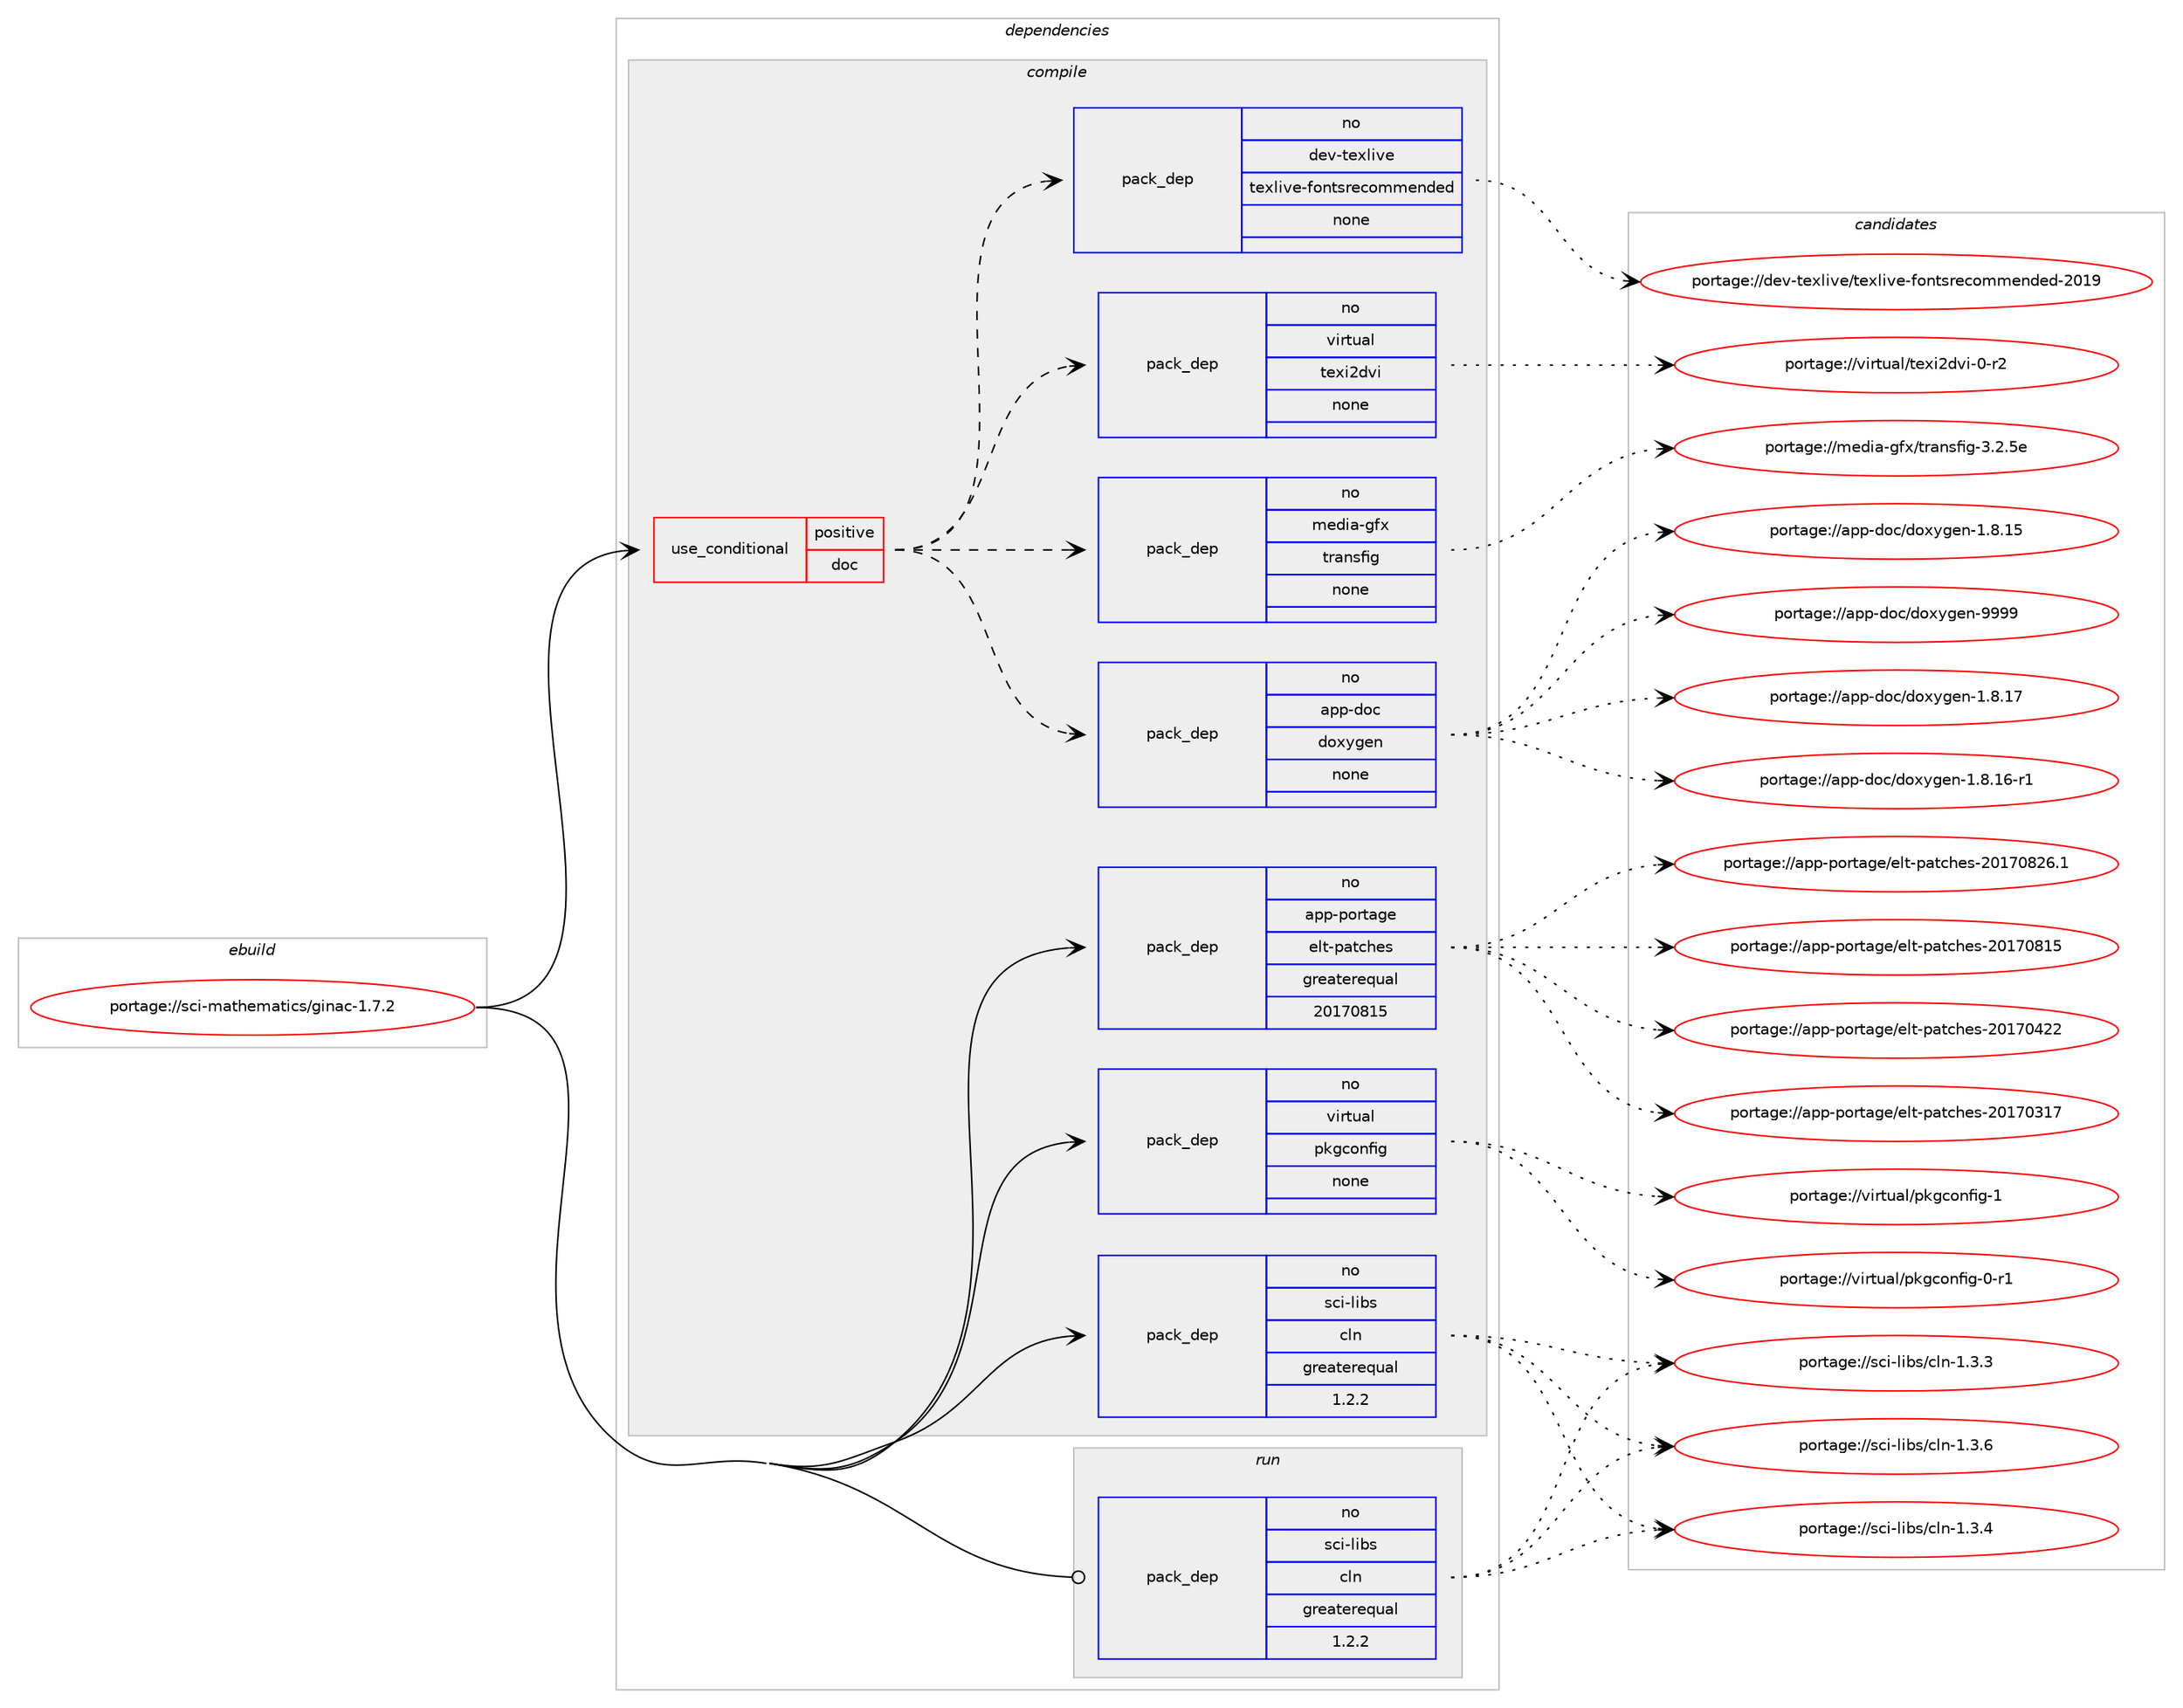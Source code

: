 digraph prolog {

# *************
# Graph options
# *************

newrank=true;
concentrate=true;
compound=true;
graph [rankdir=LR,fontname=Helvetica,fontsize=10,ranksep=1.5];#, ranksep=2.5, nodesep=0.2];
edge  [arrowhead=vee];
node  [fontname=Helvetica,fontsize=10];

# **********
# The ebuild
# **********

subgraph cluster_leftcol {
color=gray;
rank=same;
label=<<i>ebuild</i>>;
id [label="portage://sci-mathematics/ginac-1.7.2", color=red, width=4, href="../sci-mathematics/ginac-1.7.2.svg"];
}

# ****************
# The dependencies
# ****************

subgraph cluster_midcol {
color=gray;
label=<<i>dependencies</i>>;
subgraph cluster_compile {
fillcolor="#eeeeee";
style=filled;
label=<<i>compile</i>>;
subgraph cond9598 {
dependency46620 [label=<<TABLE BORDER="0" CELLBORDER="1" CELLSPACING="0" CELLPADDING="4"><TR><TD ROWSPAN="3" CELLPADDING="10">use_conditional</TD></TR><TR><TD>positive</TD></TR><TR><TD>doc</TD></TR></TABLE>>, shape=none, color=red];
subgraph pack35998 {
dependency46621 [label=<<TABLE BORDER="0" CELLBORDER="1" CELLSPACING="0" CELLPADDING="4" WIDTH="220"><TR><TD ROWSPAN="6" CELLPADDING="30">pack_dep</TD></TR><TR><TD WIDTH="110">no</TD></TR><TR><TD>app-doc</TD></TR><TR><TD>doxygen</TD></TR><TR><TD>none</TD></TR><TR><TD></TD></TR></TABLE>>, shape=none, color=blue];
}
dependency46620:e -> dependency46621:w [weight=20,style="dashed",arrowhead="vee"];
subgraph pack35999 {
dependency46622 [label=<<TABLE BORDER="0" CELLBORDER="1" CELLSPACING="0" CELLPADDING="4" WIDTH="220"><TR><TD ROWSPAN="6" CELLPADDING="30">pack_dep</TD></TR><TR><TD WIDTH="110">no</TD></TR><TR><TD>media-gfx</TD></TR><TR><TD>transfig</TD></TR><TR><TD>none</TD></TR><TR><TD></TD></TR></TABLE>>, shape=none, color=blue];
}
dependency46620:e -> dependency46622:w [weight=20,style="dashed",arrowhead="vee"];
subgraph pack36000 {
dependency46623 [label=<<TABLE BORDER="0" CELLBORDER="1" CELLSPACING="0" CELLPADDING="4" WIDTH="220"><TR><TD ROWSPAN="6" CELLPADDING="30">pack_dep</TD></TR><TR><TD WIDTH="110">no</TD></TR><TR><TD>virtual</TD></TR><TR><TD>texi2dvi</TD></TR><TR><TD>none</TD></TR><TR><TD></TD></TR></TABLE>>, shape=none, color=blue];
}
dependency46620:e -> dependency46623:w [weight=20,style="dashed",arrowhead="vee"];
subgraph pack36001 {
dependency46624 [label=<<TABLE BORDER="0" CELLBORDER="1" CELLSPACING="0" CELLPADDING="4" WIDTH="220"><TR><TD ROWSPAN="6" CELLPADDING="30">pack_dep</TD></TR><TR><TD WIDTH="110">no</TD></TR><TR><TD>dev-texlive</TD></TR><TR><TD>texlive-fontsrecommended</TD></TR><TR><TD>none</TD></TR><TR><TD></TD></TR></TABLE>>, shape=none, color=blue];
}
dependency46620:e -> dependency46624:w [weight=20,style="dashed",arrowhead="vee"];
}
id:e -> dependency46620:w [weight=20,style="solid",arrowhead="vee"];
subgraph pack36002 {
dependency46625 [label=<<TABLE BORDER="0" CELLBORDER="1" CELLSPACING="0" CELLPADDING="4" WIDTH="220"><TR><TD ROWSPAN="6" CELLPADDING="30">pack_dep</TD></TR><TR><TD WIDTH="110">no</TD></TR><TR><TD>app-portage</TD></TR><TR><TD>elt-patches</TD></TR><TR><TD>greaterequal</TD></TR><TR><TD>20170815</TD></TR></TABLE>>, shape=none, color=blue];
}
id:e -> dependency46625:w [weight=20,style="solid",arrowhead="vee"];
subgraph pack36003 {
dependency46626 [label=<<TABLE BORDER="0" CELLBORDER="1" CELLSPACING="0" CELLPADDING="4" WIDTH="220"><TR><TD ROWSPAN="6" CELLPADDING="30">pack_dep</TD></TR><TR><TD WIDTH="110">no</TD></TR><TR><TD>sci-libs</TD></TR><TR><TD>cln</TD></TR><TR><TD>greaterequal</TD></TR><TR><TD>1.2.2</TD></TR></TABLE>>, shape=none, color=blue];
}
id:e -> dependency46626:w [weight=20,style="solid",arrowhead="vee"];
subgraph pack36004 {
dependency46627 [label=<<TABLE BORDER="0" CELLBORDER="1" CELLSPACING="0" CELLPADDING="4" WIDTH="220"><TR><TD ROWSPAN="6" CELLPADDING="30">pack_dep</TD></TR><TR><TD WIDTH="110">no</TD></TR><TR><TD>virtual</TD></TR><TR><TD>pkgconfig</TD></TR><TR><TD>none</TD></TR><TR><TD></TD></TR></TABLE>>, shape=none, color=blue];
}
id:e -> dependency46627:w [weight=20,style="solid",arrowhead="vee"];
}
subgraph cluster_compileandrun {
fillcolor="#eeeeee";
style=filled;
label=<<i>compile and run</i>>;
}
subgraph cluster_run {
fillcolor="#eeeeee";
style=filled;
label=<<i>run</i>>;
subgraph pack36005 {
dependency46628 [label=<<TABLE BORDER="0" CELLBORDER="1" CELLSPACING="0" CELLPADDING="4" WIDTH="220"><TR><TD ROWSPAN="6" CELLPADDING="30">pack_dep</TD></TR><TR><TD WIDTH="110">no</TD></TR><TR><TD>sci-libs</TD></TR><TR><TD>cln</TD></TR><TR><TD>greaterequal</TD></TR><TR><TD>1.2.2</TD></TR></TABLE>>, shape=none, color=blue];
}
id:e -> dependency46628:w [weight=20,style="solid",arrowhead="odot"];
}
}

# **************
# The candidates
# **************

subgraph cluster_choices {
rank=same;
color=gray;
label=<<i>candidates</i>>;

subgraph choice35998 {
color=black;
nodesep=1;
choice971121124510011199471001111201211031011104557575757 [label="portage://app-doc/doxygen-9999", color=red, width=4,href="../app-doc/doxygen-9999.svg"];
choice9711211245100111994710011112012110310111045494656464955 [label="portage://app-doc/doxygen-1.8.17", color=red, width=4,href="../app-doc/doxygen-1.8.17.svg"];
choice97112112451001119947100111120121103101110454946564649544511449 [label="portage://app-doc/doxygen-1.8.16-r1", color=red, width=4,href="../app-doc/doxygen-1.8.16-r1.svg"];
choice9711211245100111994710011112012110310111045494656464953 [label="portage://app-doc/doxygen-1.8.15", color=red, width=4,href="../app-doc/doxygen-1.8.15.svg"];
dependency46621:e -> choice971121124510011199471001111201211031011104557575757:w [style=dotted,weight="100"];
dependency46621:e -> choice9711211245100111994710011112012110310111045494656464955:w [style=dotted,weight="100"];
dependency46621:e -> choice97112112451001119947100111120121103101110454946564649544511449:w [style=dotted,weight="100"];
dependency46621:e -> choice9711211245100111994710011112012110310111045494656464953:w [style=dotted,weight="100"];
}
subgraph choice35999 {
color=black;
nodesep=1;
choice10910110010597451031021204711611497110115102105103455146504653101 [label="portage://media-gfx/transfig-3.2.5e", color=red, width=4,href="../media-gfx/transfig-3.2.5e.svg"];
dependency46622:e -> choice10910110010597451031021204711611497110115102105103455146504653101:w [style=dotted,weight="100"];
}
subgraph choice36000 {
color=black;
nodesep=1;
choice11810511411611797108471161011201055010011810545484511450 [label="portage://virtual/texi2dvi-0-r2", color=red, width=4,href="../virtual/texi2dvi-0-r2.svg"];
dependency46623:e -> choice11810511411611797108471161011201055010011810545484511450:w [style=dotted,weight="100"];
}
subgraph choice36001 {
color=black;
nodesep=1;
choice100101118451161011201081051181014711610112010810511810145102111110116115114101991111091091011101001011004550484957 [label="portage://dev-texlive/texlive-fontsrecommended-2019", color=red, width=4,href="../dev-texlive/texlive-fontsrecommended-2019.svg"];
dependency46624:e -> choice100101118451161011201081051181014711610112010810511810145102111110116115114101991111091091011101001011004550484957:w [style=dotted,weight="100"];
}
subgraph choice36002 {
color=black;
nodesep=1;
choice971121124511211111411697103101471011081164511297116991041011154550484955485650544649 [label="portage://app-portage/elt-patches-20170826.1", color=red, width=4,href="../app-portage/elt-patches-20170826.1.svg"];
choice97112112451121111141169710310147101108116451129711699104101115455048495548564953 [label="portage://app-portage/elt-patches-20170815", color=red, width=4,href="../app-portage/elt-patches-20170815.svg"];
choice97112112451121111141169710310147101108116451129711699104101115455048495548525050 [label="portage://app-portage/elt-patches-20170422", color=red, width=4,href="../app-portage/elt-patches-20170422.svg"];
choice97112112451121111141169710310147101108116451129711699104101115455048495548514955 [label="portage://app-portage/elt-patches-20170317", color=red, width=4,href="../app-portage/elt-patches-20170317.svg"];
dependency46625:e -> choice971121124511211111411697103101471011081164511297116991041011154550484955485650544649:w [style=dotted,weight="100"];
dependency46625:e -> choice97112112451121111141169710310147101108116451129711699104101115455048495548564953:w [style=dotted,weight="100"];
dependency46625:e -> choice97112112451121111141169710310147101108116451129711699104101115455048495548525050:w [style=dotted,weight="100"];
dependency46625:e -> choice97112112451121111141169710310147101108116451129711699104101115455048495548514955:w [style=dotted,weight="100"];
}
subgraph choice36003 {
color=black;
nodesep=1;
choice1159910545108105981154799108110454946514654 [label="portage://sci-libs/cln-1.3.6", color=red, width=4,href="../sci-libs/cln-1.3.6.svg"];
choice1159910545108105981154799108110454946514652 [label="portage://sci-libs/cln-1.3.4", color=red, width=4,href="../sci-libs/cln-1.3.4.svg"];
choice1159910545108105981154799108110454946514651 [label="portage://sci-libs/cln-1.3.3", color=red, width=4,href="../sci-libs/cln-1.3.3.svg"];
dependency46626:e -> choice1159910545108105981154799108110454946514654:w [style=dotted,weight="100"];
dependency46626:e -> choice1159910545108105981154799108110454946514652:w [style=dotted,weight="100"];
dependency46626:e -> choice1159910545108105981154799108110454946514651:w [style=dotted,weight="100"];
}
subgraph choice36004 {
color=black;
nodesep=1;
choice1181051141161179710847112107103991111101021051034549 [label="portage://virtual/pkgconfig-1", color=red, width=4,href="../virtual/pkgconfig-1.svg"];
choice11810511411611797108471121071039911111010210510345484511449 [label="portage://virtual/pkgconfig-0-r1", color=red, width=4,href="../virtual/pkgconfig-0-r1.svg"];
dependency46627:e -> choice1181051141161179710847112107103991111101021051034549:w [style=dotted,weight="100"];
dependency46627:e -> choice11810511411611797108471121071039911111010210510345484511449:w [style=dotted,weight="100"];
}
subgraph choice36005 {
color=black;
nodesep=1;
choice1159910545108105981154799108110454946514654 [label="portage://sci-libs/cln-1.3.6", color=red, width=4,href="../sci-libs/cln-1.3.6.svg"];
choice1159910545108105981154799108110454946514652 [label="portage://sci-libs/cln-1.3.4", color=red, width=4,href="../sci-libs/cln-1.3.4.svg"];
choice1159910545108105981154799108110454946514651 [label="portage://sci-libs/cln-1.3.3", color=red, width=4,href="../sci-libs/cln-1.3.3.svg"];
dependency46628:e -> choice1159910545108105981154799108110454946514654:w [style=dotted,weight="100"];
dependency46628:e -> choice1159910545108105981154799108110454946514652:w [style=dotted,weight="100"];
dependency46628:e -> choice1159910545108105981154799108110454946514651:w [style=dotted,weight="100"];
}
}

}

